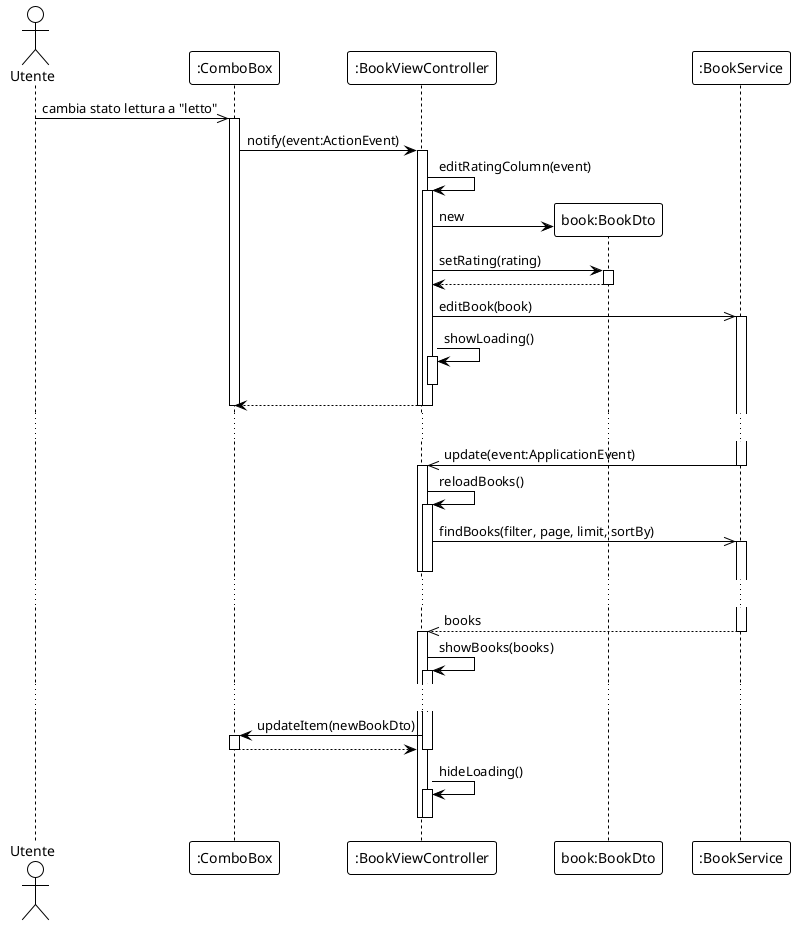 @startuml
!theme plain
actor "Utente" as user


<style>
lifeLine {
  LineStyle 3
}
</style>

participant ":ComboBox" as combobox 
participant ":BookViewController" as bookViewController
participant "book:BookDto" as bookDto
participant ":BookService" as bookService

user ->> combobox: cambia stato lettura a "letto"
activate combobox

combobox -> bookViewController: notify(event:ActionEvent)
activate bookViewController

bookViewController -> bookViewController: editRatingColumn(event)
activate bookViewController

bookViewController -> bookDto **: new
bookViewController -> bookDto: setRating(rating)
activate bookDto
return
deactivate bookDto

bookViewController ->> bookService: editBook(book)
activate bookService

bookViewController -> bookViewController: showLoading()
activate bookViewController
deactivate bookViewController
bookViewController --> combobox
deactivate bookViewController

deactivate bookViewController
deactivate combobox

...

bookService ->> bookViewController: update(event:ApplicationEvent)
deactivate bookService
activate bookViewController

bookViewController -> bookViewController: reloadBooks()


activate bookViewController

bookViewController ->> bookService: findBooks(filter, page, limit, sortBy)
activate bookService

deactivate bookViewController
deactivate bookViewController
...
bookService -->> bookViewController: books
deactivate bookService
activate bookViewController
bookViewController -> bookViewController: showBooks(books)
activate bookViewController
...
bookViewController -> combobox: updateItem(newBookDto)
activate combobox

combobox --> bookViewController
deactivate combobox


deactivate bookViewController

bookViewController -> bookViewController: hideLoading()
activate bookViewController
deactivate bookViewController
deactivate bookViewController
@enduml
